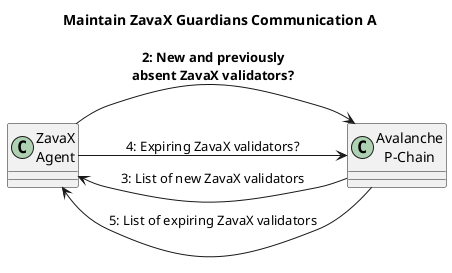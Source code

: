 @startuml
left to right direction
title Maintain ZavaX Guardians Communication A

class "ZavaX\nAgent" as ZA
class "Avalanche\nP-Chain" as AP

ZA -down-> AP : **2: New and previously**\n**absent ZavaX validators?**
AP -down-> ZA : 3: List of new ZavaX validators
ZA -down-> AP : 4: Expiring ZavaX validators?
AP -down-> ZA : 5: List of expiring ZavaX validators

@enduml